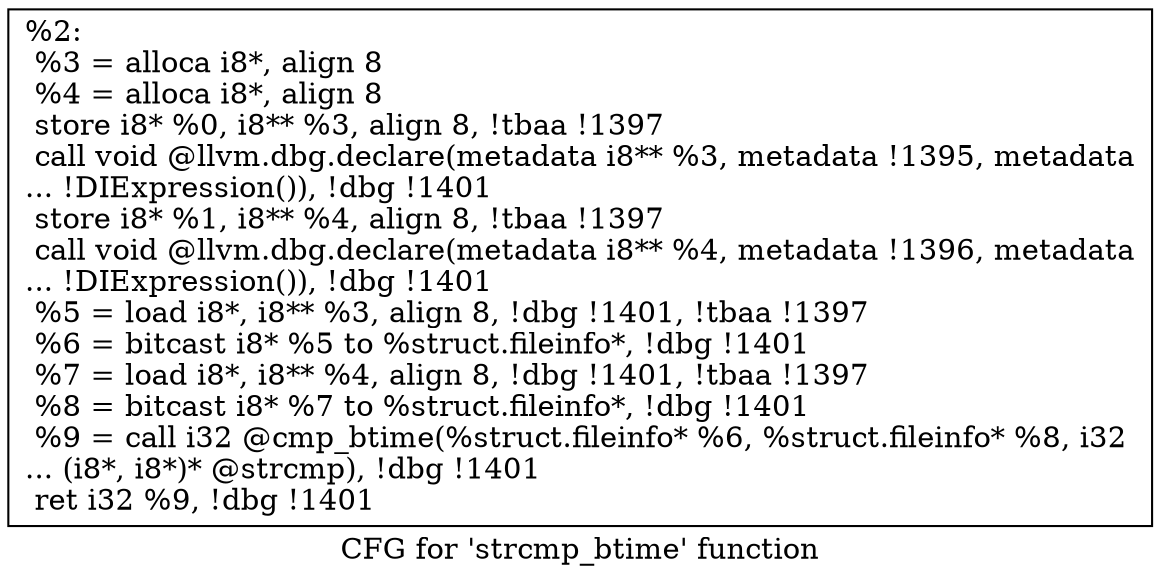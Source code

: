 digraph "CFG for 'strcmp_btime' function" {
	label="CFG for 'strcmp_btime' function";

	Node0x11191d0 [shape=record,label="{%2:\l  %3 = alloca i8*, align 8\l  %4 = alloca i8*, align 8\l  store i8* %0, i8** %3, align 8, !tbaa !1397\l  call void @llvm.dbg.declare(metadata i8** %3, metadata !1395, metadata\l... !DIExpression()), !dbg !1401\l  store i8* %1, i8** %4, align 8, !tbaa !1397\l  call void @llvm.dbg.declare(metadata i8** %4, metadata !1396, metadata\l... !DIExpression()), !dbg !1401\l  %5 = load i8*, i8** %3, align 8, !dbg !1401, !tbaa !1397\l  %6 = bitcast i8* %5 to %struct.fileinfo*, !dbg !1401\l  %7 = load i8*, i8** %4, align 8, !dbg !1401, !tbaa !1397\l  %8 = bitcast i8* %7 to %struct.fileinfo*, !dbg !1401\l  %9 = call i32 @cmp_btime(%struct.fileinfo* %6, %struct.fileinfo* %8, i32\l... (i8*, i8*)* @strcmp), !dbg !1401\l  ret i32 %9, !dbg !1401\l}"];
}
